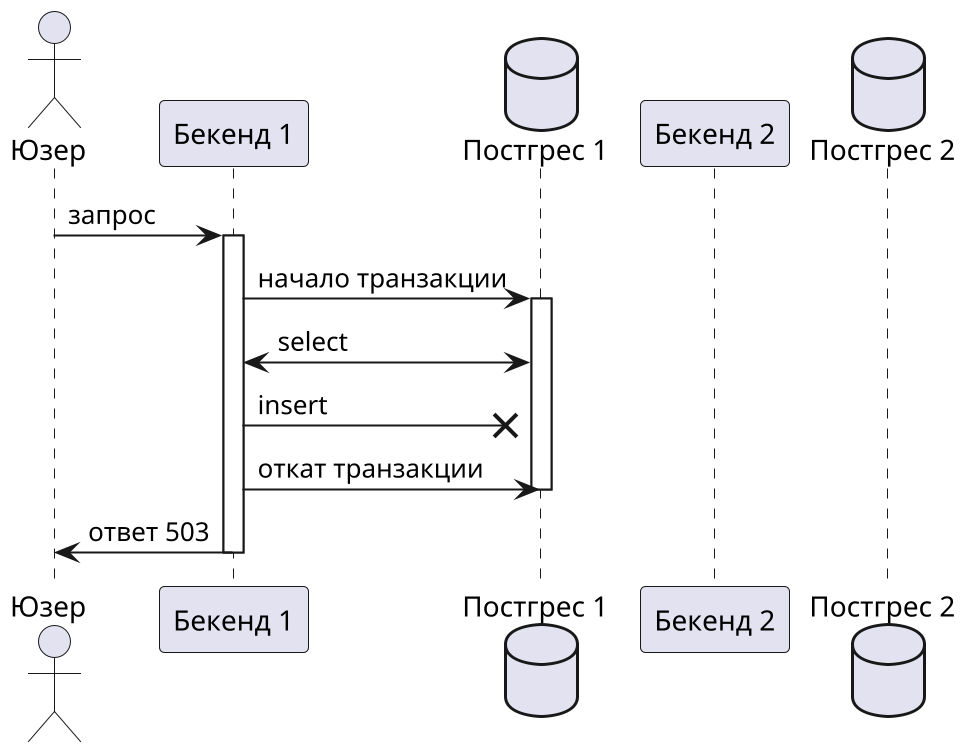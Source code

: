 @startuml
scale 2
actor Юзер as user
participant "Бекенд 1" as backend1
database "Постгрес 1" as db1
participant "Бекенд 2" as backend2
database "Постгрес 2" as db2

user -> backend1: запрос
activate backend1
backend1 -> db1: начало транзакции
activate db1
backend1 <-> db1: select
backend1 ->x db1: insert
backend1 -> db1: откат транзакции
deactivate db1
user <- backend1: ответ 503
deactivate backend1
@enduml
